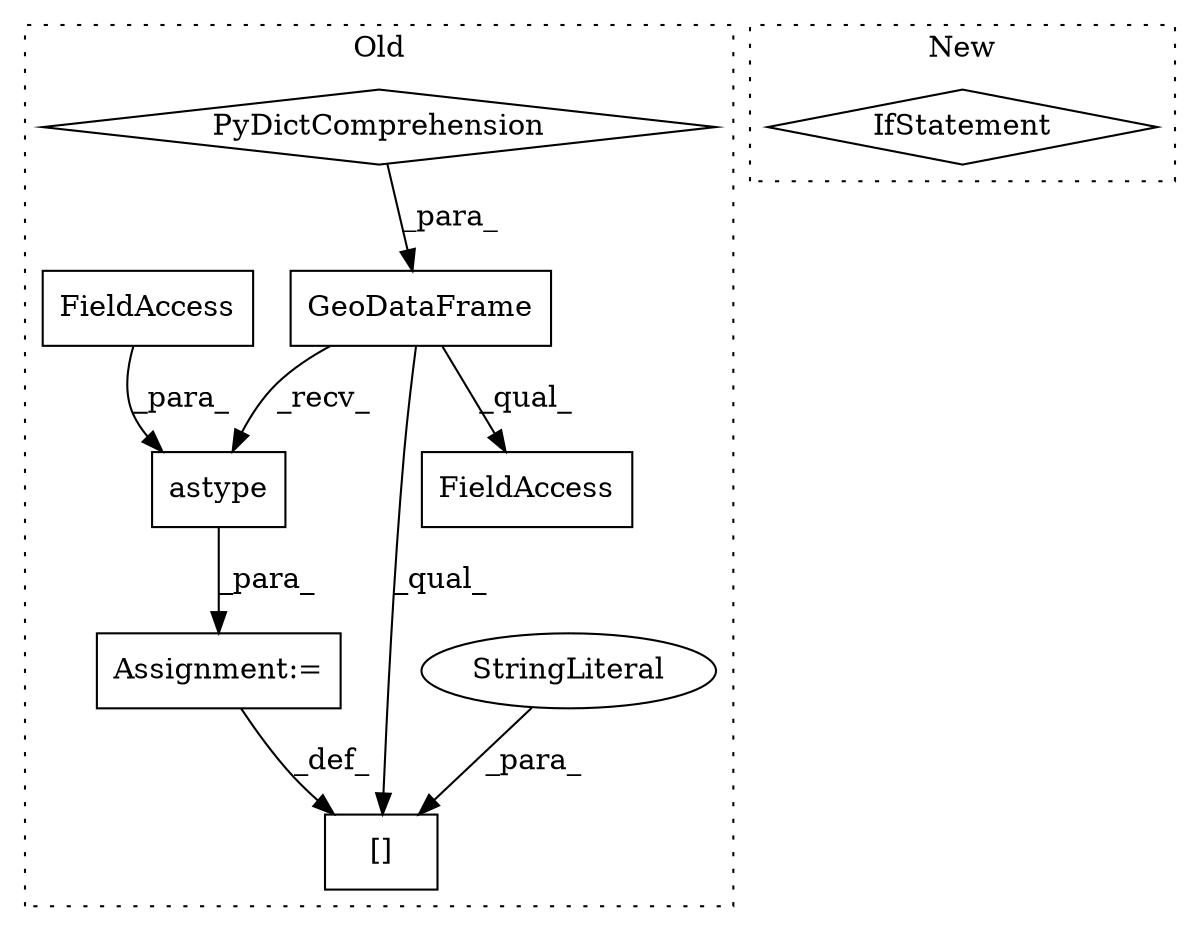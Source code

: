 digraph G {
subgraph cluster0 {
1 [label="GeoDataFrame" a="32" s="2657,2675" l="13,1" shape="box"];
3 [label="FieldAccess" a="22" s="2647" l="31" shape="box"];
4 [label="[]" a="2" s="2778,2795" l="10,1" shape="box"];
5 [label="StringLiteral" a="45" s="2788" l="7" shape="ellipse"];
6 [label="PyDictComprehension" a="110" s="2508" l="129" shape="diamond"];
7 [label="Assignment:=" a="7" s="2796" l="1" shape="box"];
8 [label="astype" a="32" s="2816,2834" l="7,1" shape="box"];
9 [label="FieldAccess" a="22" s="2823" l="11" shape="box"];
label = "Old";
style="dotted";
}
subgraph cluster1 {
2 [label="IfStatement" a="25" s="2583" l="37" shape="diamond"];
label = "New";
style="dotted";
}
1 -> 3 [label="_qual_"];
1 -> 4 [label="_qual_"];
1 -> 8 [label="_recv_"];
5 -> 4 [label="_para_"];
6 -> 1 [label="_para_"];
7 -> 4 [label="_def_"];
8 -> 7 [label="_para_"];
9 -> 8 [label="_para_"];
}